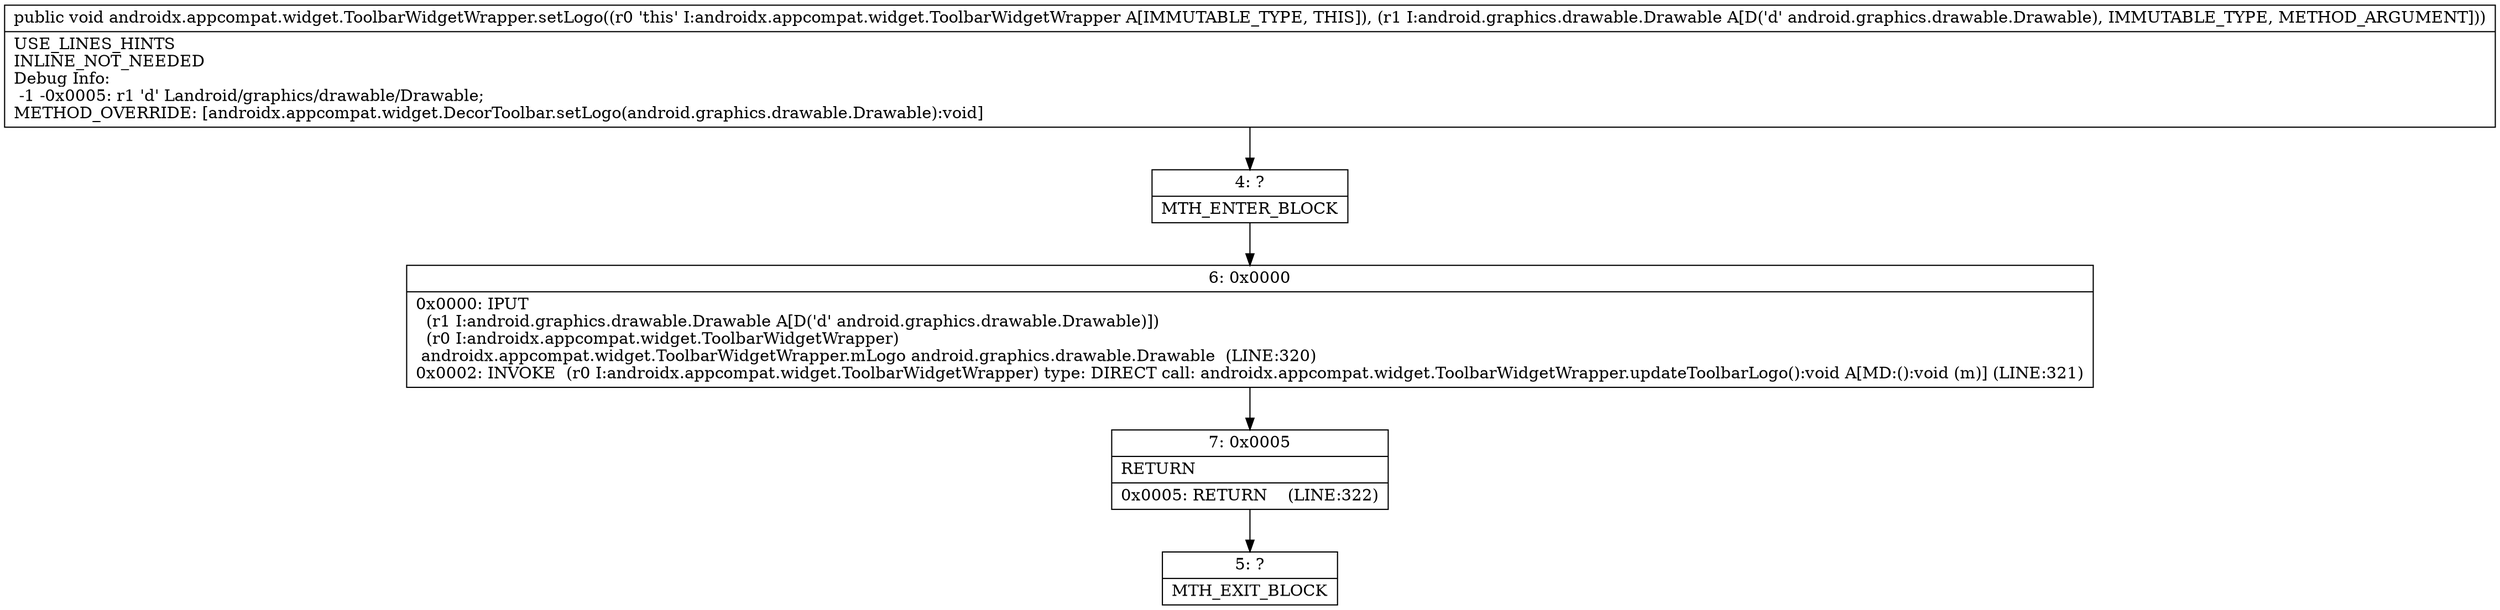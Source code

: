 digraph "CFG forandroidx.appcompat.widget.ToolbarWidgetWrapper.setLogo(Landroid\/graphics\/drawable\/Drawable;)V" {
Node_4 [shape=record,label="{4\:\ ?|MTH_ENTER_BLOCK\l}"];
Node_6 [shape=record,label="{6\:\ 0x0000|0x0000: IPUT  \l  (r1 I:android.graphics.drawable.Drawable A[D('d' android.graphics.drawable.Drawable)])\l  (r0 I:androidx.appcompat.widget.ToolbarWidgetWrapper)\l androidx.appcompat.widget.ToolbarWidgetWrapper.mLogo android.graphics.drawable.Drawable  (LINE:320)\l0x0002: INVOKE  (r0 I:androidx.appcompat.widget.ToolbarWidgetWrapper) type: DIRECT call: androidx.appcompat.widget.ToolbarWidgetWrapper.updateToolbarLogo():void A[MD:():void (m)] (LINE:321)\l}"];
Node_7 [shape=record,label="{7\:\ 0x0005|RETURN\l|0x0005: RETURN    (LINE:322)\l}"];
Node_5 [shape=record,label="{5\:\ ?|MTH_EXIT_BLOCK\l}"];
MethodNode[shape=record,label="{public void androidx.appcompat.widget.ToolbarWidgetWrapper.setLogo((r0 'this' I:androidx.appcompat.widget.ToolbarWidgetWrapper A[IMMUTABLE_TYPE, THIS]), (r1 I:android.graphics.drawable.Drawable A[D('d' android.graphics.drawable.Drawable), IMMUTABLE_TYPE, METHOD_ARGUMENT]))  | USE_LINES_HINTS\lINLINE_NOT_NEEDED\lDebug Info:\l  \-1 \-0x0005: r1 'd' Landroid\/graphics\/drawable\/Drawable;\lMETHOD_OVERRIDE: [androidx.appcompat.widget.DecorToolbar.setLogo(android.graphics.drawable.Drawable):void]\l}"];
MethodNode -> Node_4;Node_4 -> Node_6;
Node_6 -> Node_7;
Node_7 -> Node_5;
}


